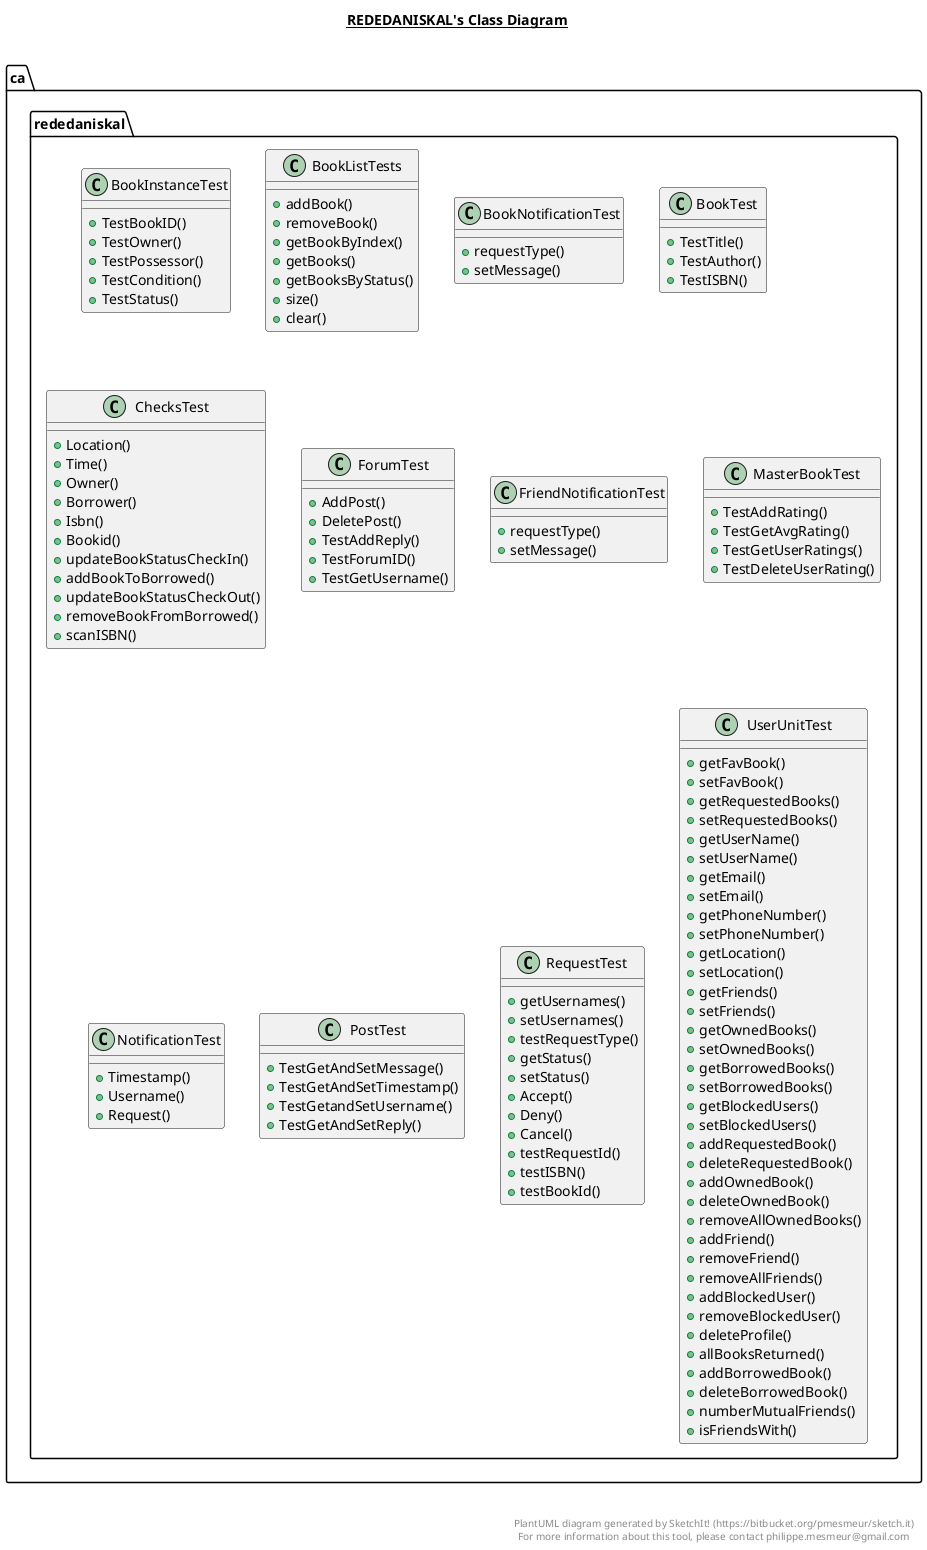 @startuml

title __REDEDANISKAL's Class Diagram__\n

  package ca.rededaniskal {
    class BookInstanceTest {
        + TestBookID()
        + TestOwner()
        + TestPossessor()
        + TestCondition()
        + TestStatus()
    }
  }
  

  package ca.rededaniskal {
    class BookListTests {
        + addBook()
        + removeBook()
        + getBookByIndex()
        + getBooks()
        + getBooksByStatus()
        + size()
        + clear()
    }
  }
  

  package ca.rededaniskal {
    class BookNotificationTest {
        + requestType()
        + setMessage()
    }
  }
  

  package ca.rededaniskal {
    class BookTest {
        + TestTitle()
        + TestAuthor()
        + TestISBN()
    }
  }
  

  package ca.rededaniskal {
    class ChecksTest {
        + Location()
        + Time()
        + Owner()
        + Borrower()
        + Isbn()
        + Bookid()
        + updateBookStatusCheckIn()
        + addBookToBorrowed()
        + updateBookStatusCheckOut()
        + removeBookFromBorrowed()
        + scanISBN()
    }
  }
  

  package ca.rededaniskal {
    class ForumTest {
        + AddPost()
        + DeletePost()
        + TestAddReply()
        + TestForumID()
        + TestGetUsername()
    }
  }
  

  package ca.rededaniskal {
    class FriendNotificationTest {
        + requestType()
        + setMessage()
    }
  }
  

  package ca.rededaniskal {
    class MasterBookTest {
        + TestAddRating()
        + TestGetAvgRating()
        + TestGetUserRatings()
        + TestDeleteUserRating()
    }
  }
  

  package ca.rededaniskal {
    class NotificationTest {
        + Timestamp()
        + Username()
        + Request()
    }
  }
  

  package ca.rededaniskal {
    class PostTest {
        + TestGetAndSetMessage()
        + TestGetAndSetTimestamp()
        + TestGetandSetUsername()
        + TestGetAndSetReply()
    }
  }
  

  package ca.rededaniskal {
    class RequestTest {
        + getUsernames()
        + setUsernames()
        + testRequestType()
        + getStatus()
        + setStatus()
        + Accept()
        + Deny()
        + Cancel()
        + testRequestId()
        + testISBN()
        + testBookId()
    }
  }
  

  package ca.rededaniskal {
    class UserUnitTest {
        + getFavBook()
        + setFavBook()
        + getRequestedBooks()
        + setRequestedBooks()
        + getUserName()
        + setUserName()
        + getEmail()
        + setEmail()
        + getPhoneNumber()
        + setPhoneNumber()
        + getLocation()
        + setLocation()
        + getFriends()
        + setFriends()
        + getOwnedBooks()
        + setOwnedBooks()
        + getBorrowedBooks()
        + setBorrowedBooks()
        + getBlockedUsers()
        + setBlockedUsers()
        + addRequestedBook()
        + deleteRequestedBook()
        + addOwnedBook()
        + deleteOwnedBook()
        + removeAllOwnedBooks()
        + addFriend()
        + removeFriend()
        + removeAllFriends()
        + addBlockedUser()
        + removeBlockedUser()
        + deleteProfile()
        + allBooksReturned()
        + addBorrowedBook()
        + deleteBorrowedBook()
        + numberMutualFriends()
        + isFriendsWith()
    }
  }
  



right footer


PlantUML diagram generated by SketchIt! (https://bitbucket.org/pmesmeur/sketch.it)
For more information about this tool, please contact philippe.mesmeur@gmail.com
endfooter

@enduml
